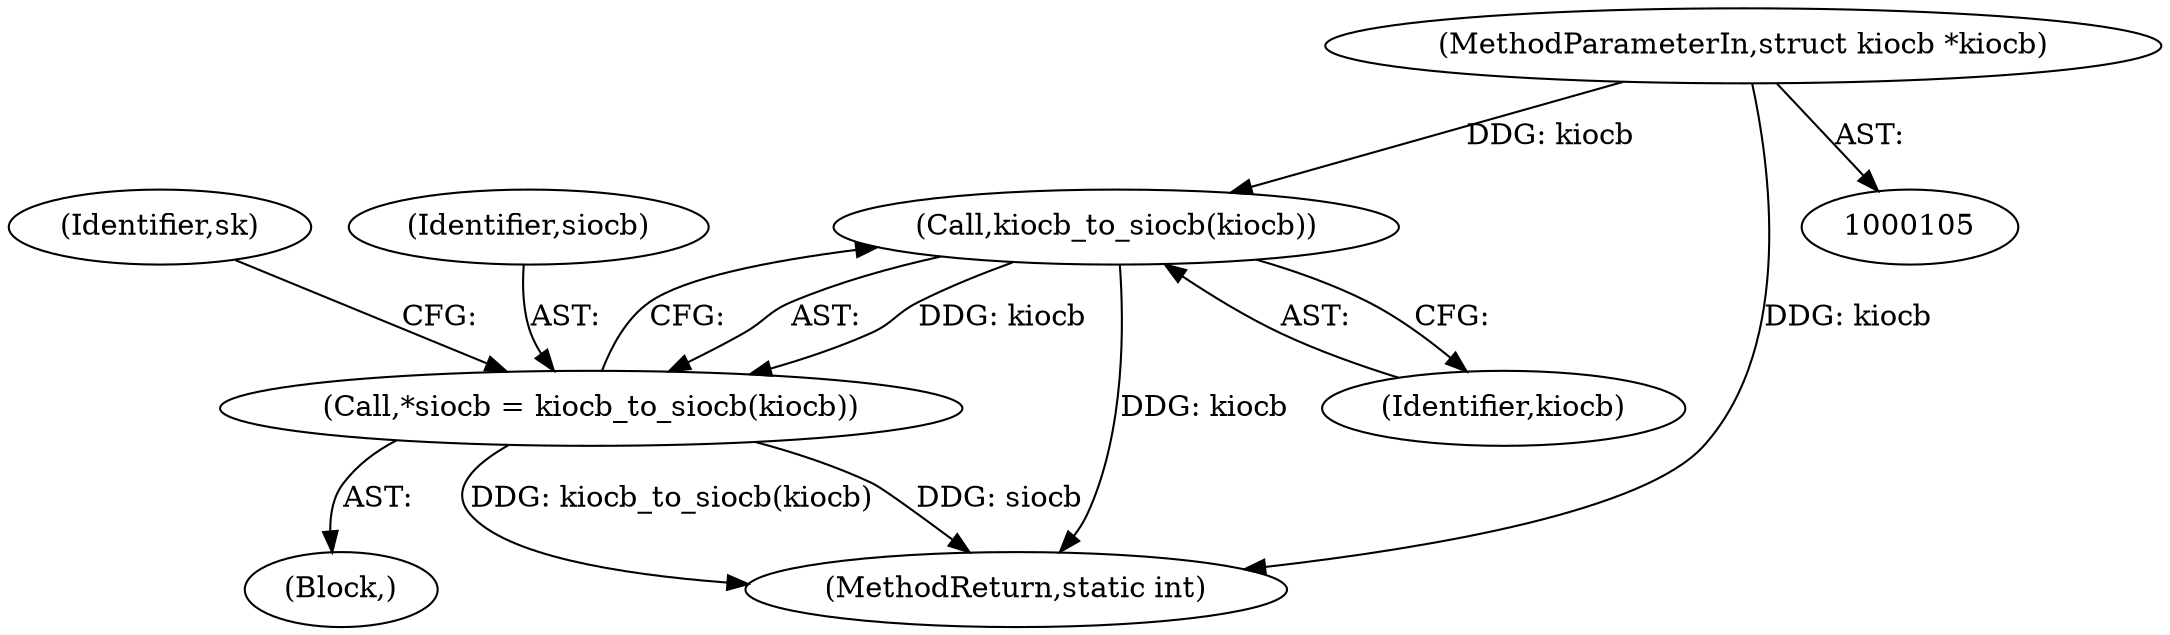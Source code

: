 digraph "0_linux_e0e3cea46d31d23dc40df0a49a7a2c04fe8edfea_1@pointer" {
"1000114" [label="(Call,kiocb_to_siocb(kiocb))"];
"1000106" [label="(MethodParameterIn,struct kiocb *kiocb)"];
"1000112" [label="(Call,*siocb = kiocb_to_siocb(kiocb))"];
"1000110" [label="(Block,)"];
"1000114" [label="(Call,kiocb_to_siocb(kiocb))"];
"1000115" [label="(Identifier,kiocb)"];
"1000106" [label="(MethodParameterIn,struct kiocb *kiocb)"];
"1000118" [label="(Identifier,sk)"];
"1000112" [label="(Call,*siocb = kiocb_to_siocb(kiocb))"];
"1000409" [label="(MethodReturn,static int)"];
"1000113" [label="(Identifier,siocb)"];
"1000114" -> "1000112"  [label="AST: "];
"1000114" -> "1000115"  [label="CFG: "];
"1000115" -> "1000114"  [label="AST: "];
"1000112" -> "1000114"  [label="CFG: "];
"1000114" -> "1000409"  [label="DDG: kiocb"];
"1000114" -> "1000112"  [label="DDG: kiocb"];
"1000106" -> "1000114"  [label="DDG: kiocb"];
"1000106" -> "1000105"  [label="AST: "];
"1000106" -> "1000409"  [label="DDG: kiocb"];
"1000112" -> "1000110"  [label="AST: "];
"1000113" -> "1000112"  [label="AST: "];
"1000118" -> "1000112"  [label="CFG: "];
"1000112" -> "1000409"  [label="DDG: kiocb_to_siocb(kiocb)"];
"1000112" -> "1000409"  [label="DDG: siocb"];
}
